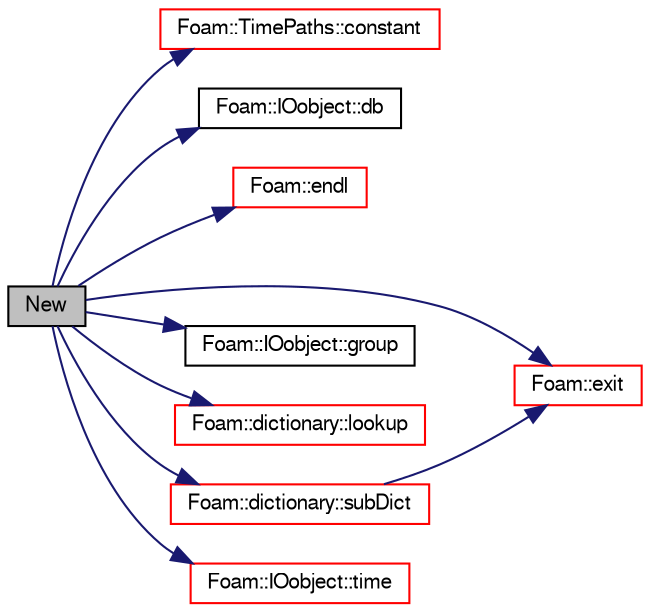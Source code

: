 digraph "New"
{
  bgcolor="transparent";
  edge [fontname="FreeSans",fontsize="10",labelfontname="FreeSans",labelfontsize="10"];
  node [fontname="FreeSans",fontsize="10",shape=record];
  rankdir="LR";
  Node323 [label="New",height=0.2,width=0.4,color="black", fillcolor="grey75", style="filled", fontcolor="black"];
  Node323 -> Node324 [color="midnightblue",fontsize="10",style="solid",fontname="FreeSans"];
  Node324 [label="Foam::TimePaths::constant",height=0.2,width=0.4,color="red",URL="$a26354.html#ab16cfc6e7be33ff5683a856ae077433c",tooltip="Return constant name. "];
  Node323 -> Node326 [color="midnightblue",fontsize="10",style="solid",fontname="FreeSans"];
  Node326 [label="Foam::IOobject::db",height=0.2,width=0.4,color="black",URL="$a26142.html#a65cc75d9f80b1df5c3184fb2274a97f1",tooltip="Return the local objectRegistry. "];
  Node323 -> Node327 [color="midnightblue",fontsize="10",style="solid",fontname="FreeSans"];
  Node327 [label="Foam::endl",height=0.2,width=0.4,color="red",URL="$a21124.html#a2db8fe02a0d3909e9351bb4275b23ce4",tooltip="Add newline and flush stream. "];
  Node323 -> Node329 [color="midnightblue",fontsize="10",style="solid",fontname="FreeSans"];
  Node329 [label="Foam::exit",height=0.2,width=0.4,color="red",URL="$a21124.html#a06ca7250d8e89caf05243ec094843642"];
  Node323 -> Node374 [color="midnightblue",fontsize="10",style="solid",fontname="FreeSans"];
  Node374 [label="Foam::IOobject::group",height=0.2,width=0.4,color="black",URL="$a26142.html#aa171e8cde7dff4f6a0ddecbb6e0c4acd",tooltip="Return group (extension part of name) "];
  Node323 -> Node375 [color="midnightblue",fontsize="10",style="solid",fontname="FreeSans"];
  Node375 [label="Foam::dictionary::lookup",height=0.2,width=0.4,color="red",URL="$a26014.html#a6a0727fa523e48977e27348663def509",tooltip="Find and return an entry data stream. "];
  Node323 -> Node555 [color="midnightblue",fontsize="10",style="solid",fontname="FreeSans"];
  Node555 [label="Foam::dictionary::subDict",height=0.2,width=0.4,color="red",URL="$a26014.html#aaa26b5f2da6aff5a6a59af5407f1bf59",tooltip="Find and return a sub-dictionary. "];
  Node555 -> Node329 [color="midnightblue",fontsize="10",style="solid",fontname="FreeSans"];
  Node323 -> Node519 [color="midnightblue",fontsize="10",style="solid",fontname="FreeSans"];
  Node519 [label="Foam::IOobject::time",height=0.2,width=0.4,color="red",URL="$a26142.html#a1ed86245b170b9f651f62650b1827500",tooltip="Return time. "];
}
